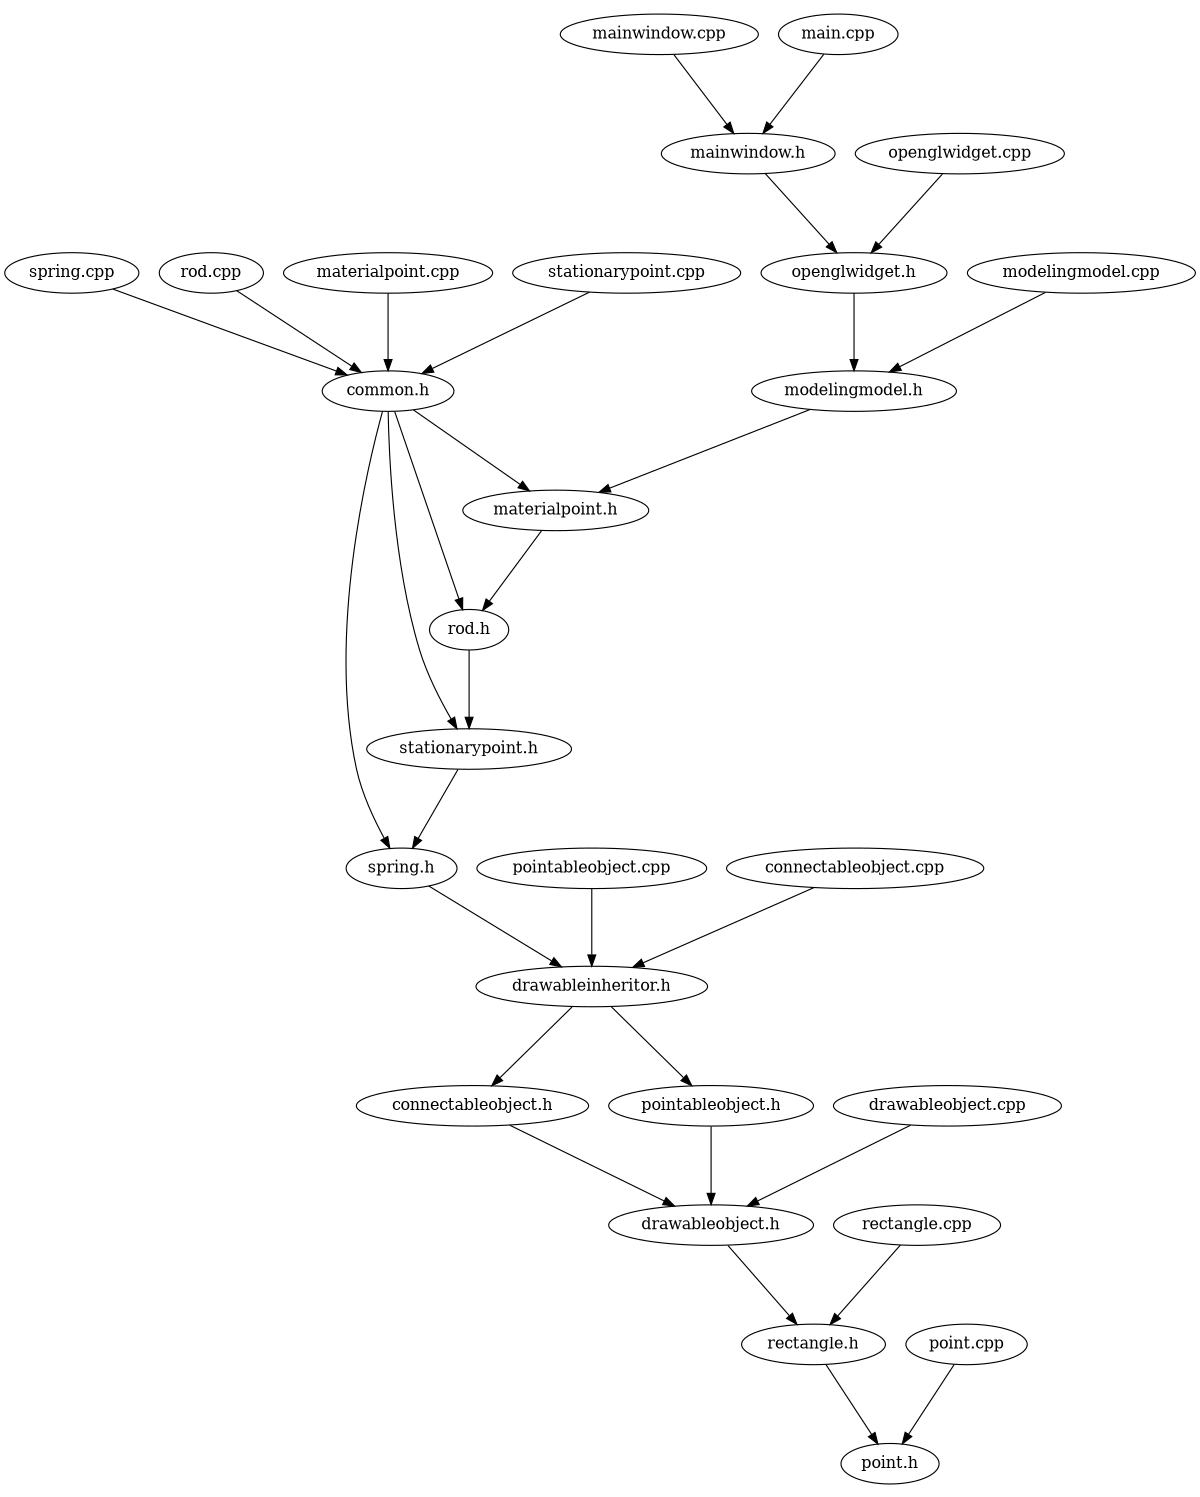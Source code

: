 digraph "source tree" {
    overlap=scale;
    size="8,10";
    ratio="fill";
    fontsize="16";
    fontname="Helvetica";
	clusterrank="local";
	"materialpoint.cpp" -> "common.h"
	"openglwidget.h" -> "modelingmodel.h"
	"mainwindow.cpp" -> "mainwindow.h"
	"stationarypoint.cpp" -> "common.h"
	"spring.h" -> "drawableinheritor.h"
	"drawableinheritor.h" -> "pointableobject.h"
	"drawableinheritor.h" -> "connectableobject.h"
	"pointableobject.cpp" -> "drawableinheritor.h"
	"drawableobject.h" -> "rectangle.h"
	"materialpoint.h" -> "rod.h"
	"common.h" -> "materialpoint.h"
	"modelingmodel.cpp" -> "modelingmodel.h"
	"main.cpp" -> "mainwindow.h"
	"pointableobject.h" -> "drawableobject.h"
	"spring.cpp" -> "common.h"
	"point.cpp" -> "point.h"
	"connectableobject.cpp" -> "drawableinheritor.h"
	"modelingmodel.h" -> "materialpoint.h"
	"mainwindow.h" -> "openglwidget.h"
	"rod.h" -> "stationarypoint.h"
	"common.h" -> "stationarypoint.h"
	"stationarypoint.h" -> "spring.h"
	"drawableobject.cpp" -> "drawableobject.h"
	"rectangle.cpp" -> "rectangle.h"
	"openglwidget.cpp" -> "openglwidget.h"
	"common.h" -> "spring.h"
	"rectangle.h" -> "point.h"
	"common.h" -> "rod.h"
	"connectableobject.h" -> "drawableobject.h"
	"rod.cpp" -> "common.h"
}
